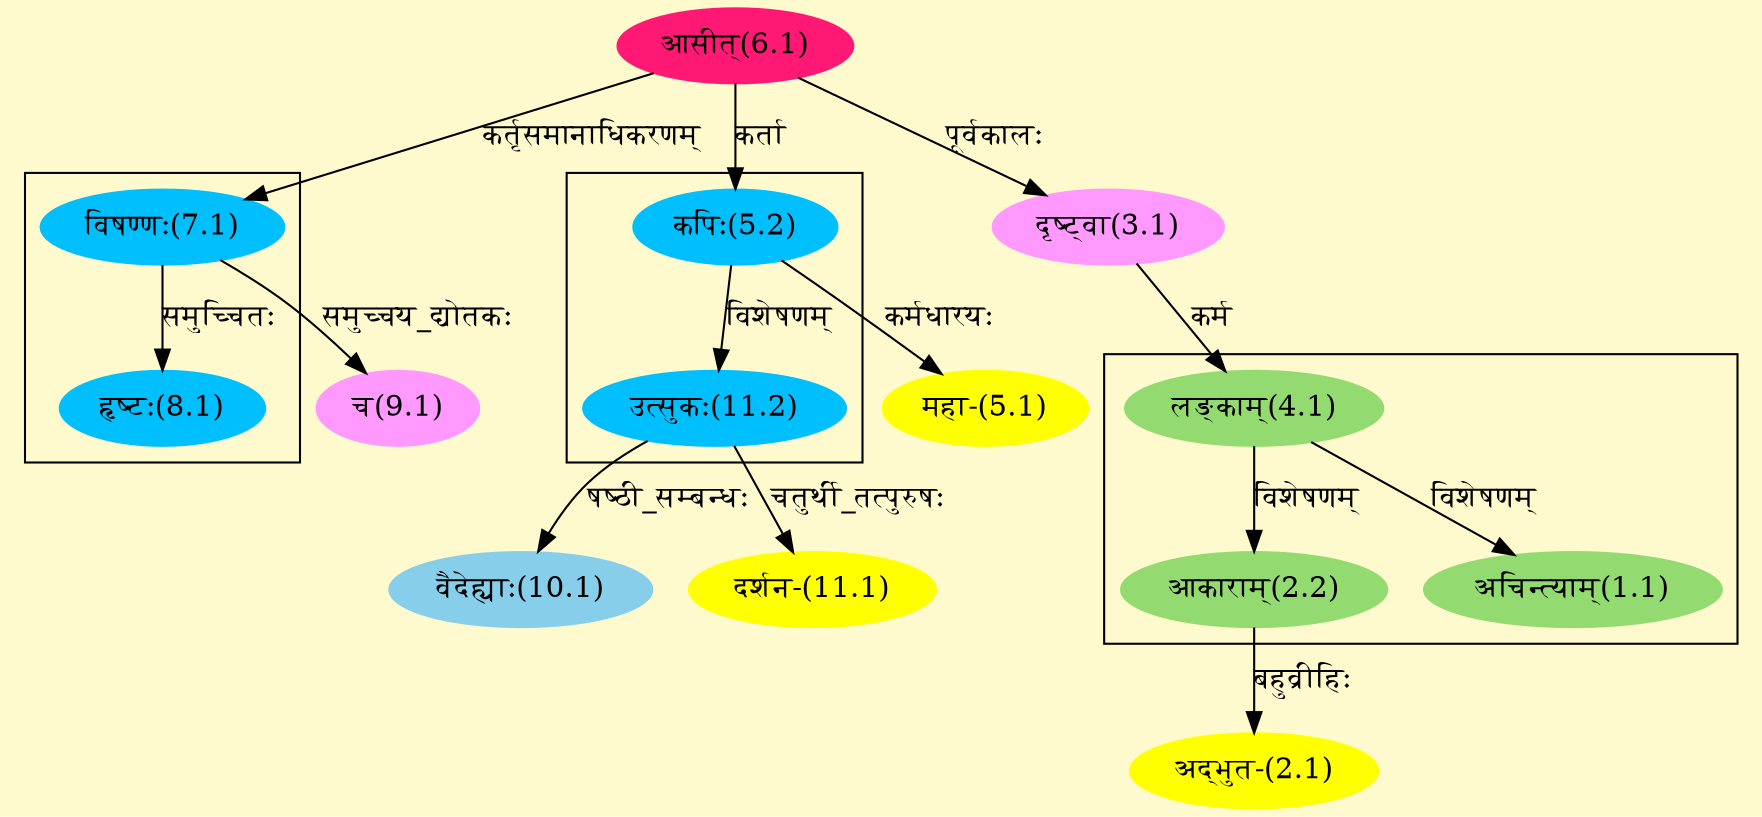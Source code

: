 digraph G{
rankdir=BT;
 compound=true;
 bgcolor="lemonchiffon1";

subgraph cluster_1{
Node1_1 [style=filled, color="#93DB70" label = "अचिन्त्याम्(1.1)"]
Node4_1 [style=filled, color="#93DB70" label = "लङ्काम्(4.1)"]
Node2_2 [style=filled, color="#93DB70" label = "आकाराम्(2.2)"]

}

subgraph cluster_2{
Node8_1 [style=filled, color="#00BFFF" label = "हृष्टः(8.1)"]
Node7_1 [style=filled, color="#00BFFF" label = "विषण्णः(7.1)"]

}

subgraph cluster_3{
Node11_2 [style=filled, color="#00BFFF" label = "उत्सुकः(11.2)"]
Node5_2 [style=filled, color="#00BFFF" label = "कपिः(5.2)"]

}
Node2_1 [style=filled, color="#FFFF00" label = "अद्भुत-(2.1)"]
Node2_2 [style=filled, color="#93DB70" label = "आकाराम्(2.2)"]
Node3_1 [style=filled, color="#FF99FF" label = "दृष्ट्वा(3.1)"]
Node6_1 [style=filled, color="#FF1975" label = "आसीत्(6.1)"]
Node4_1 [style=filled, color="#93DB70" label = "लङ्काम्(4.1)"]
Node5_1 [style=filled, color="#FFFF00" label = "महा-(5.1)"]
Node5_2 [style=filled, color="#00BFFF" label = "कपिः(5.2)"]
Node [style=filled, color="" label = "()"]
Node7_1 [style=filled, color="#00BFFF" label = "विषण्णः(7.1)"]
Node9_1 [style=filled, color="#FF99FF" label = "च(9.1)"]
Node10_1 [style=filled, color="#87CEEB" label = "वैदेह्याः(10.1)"]
Node11_2 [style=filled, color="#00BFFF" label = "उत्सुकः(11.2)"]
Node11_1 [style=filled, color="#FFFF00" label = "दर्शन-(11.1)"]
/* Start of Relations section */

Node1_1 -> Node4_1 [  label="विशेषणम्"  dir="back" ]
Node2_1 -> Node2_2 [  label="बहुव्रीहिः"  dir="back" ]
Node2_2 -> Node4_1 [  label="विशेषणम्"  dir="back" ]
Node3_1 -> Node6_1 [  label="पूर्वकालः"  dir="back" ]
Node4_1 -> Node3_1 [  label="कर्म"  dir="back" ]
Node5_1 -> Node5_2 [  label="कर्मधारयः"  dir="back" ]
Node5_2 -> Node6_1 [  label="कर्ता"  dir="back" ]
Node7_1 -> Node6_1 [  label="कर्तृसमानाधिकरणम्"  dir="back" ]
Node8_1 -> Node7_1 [  label="समुच्चितः"  dir="back" ]
Node9_1 -> Node7_1 [  label="समुच्चय_द्योतकः"  dir="back" ]
Node10_1 -> Node11_2 [  label="षष्ठी_सम्बन्धः"  dir="back" ]
Node11_1 -> Node11_2 [  label="चतुर्थी_तत्पुरुषः"  dir="back" ]
Node11_2 -> Node5_2 [  label="विशेषणम्"  dir="back" ]
}
